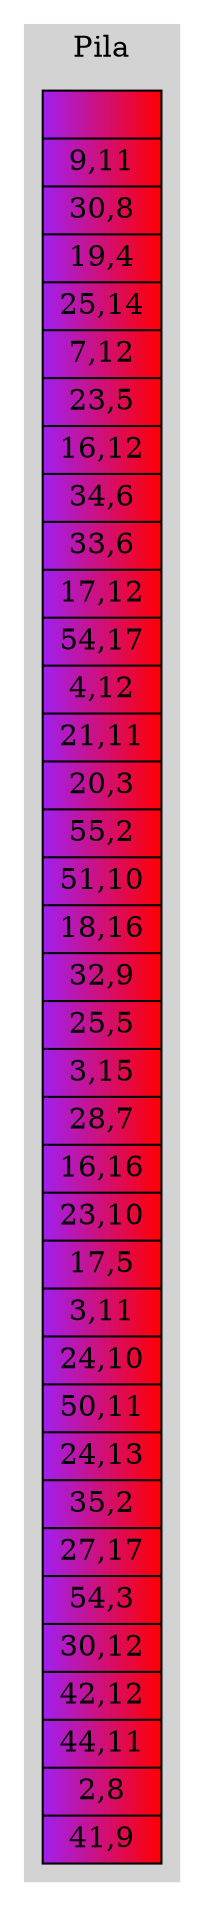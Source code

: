 digraph D{
rankdir=TB;
labelloc="t";
subgraph cluster_0{
style=filled;
color = lightgrey;
node[shape=record,style = filled, fillcolor = "purple:red"];
node_GP[shape = record 
label="{
 |
9,11|
30,8|
19,4|
25,14|
7,12|
23,5|
16,12|
34,6|
33,6|
17,12|
54,17|
4,12|
21,11|
20,3|
55,2|
51,10|
18,16|
32,9|
25,5|
3,15|
28,7|
16,16|
23,10|
17,5|
3,11|
24,10|
50,11|
24,13|
35,2|
27,17|
54,3|
30,12|
42,12|
44,11|
2,8|
41,9}"
];
label = "Pila";
}
}
